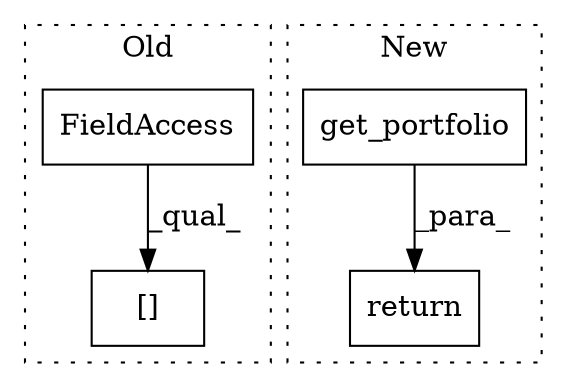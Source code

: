 digraph G {
subgraph cluster0 {
1 [label="[]" a="2" s="5173,5209" l="20,1" shape="box"];
3 [label="FieldAccess" a="22" s="5173" l="19" shape="box"];
label = "Old";
style="dotted";
}
subgraph cluster1 {
2 [label="get_portfolio" a="32" s="5051,5081" l="14,1" shape="box"];
4 [label="return" a="41" s="5039" l="7" shape="box"];
label = "New";
style="dotted";
}
2 -> 4 [label="_para_"];
3 -> 1 [label="_qual_"];
}